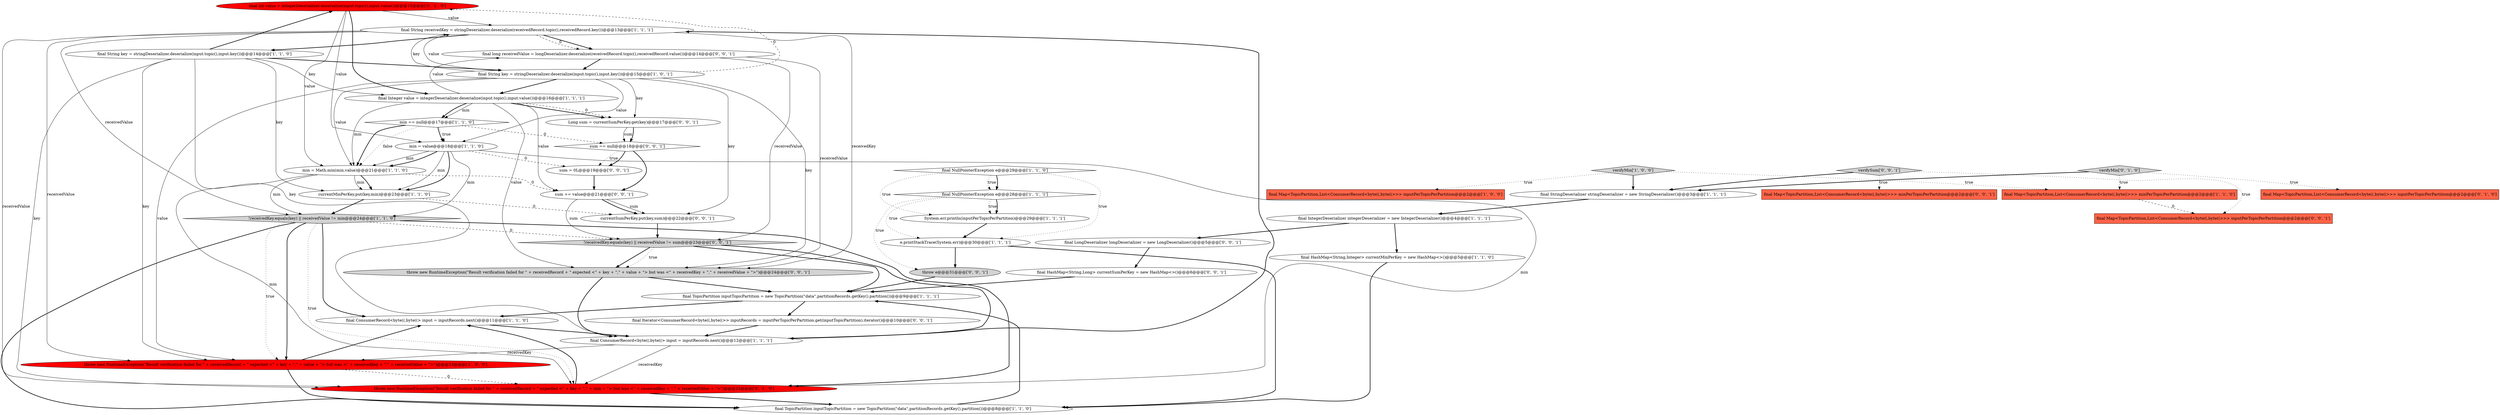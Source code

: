 digraph {
24 [style = filled, label = "final int value = integerDeserializer.deserialize(input.topic(),input.value())@@@15@@@['0', '1', '0']", fillcolor = red, shape = ellipse image = "AAA1AAABBB2BBB"];
38 [style = filled, label = "final Map<TopicPartition,List<ConsumerRecord<byte((,byte((>>> inputPerTopicPerPartition@@@2@@@['0', '0', '1']", fillcolor = tomato, shape = box image = "AAA0AAABBB3BBB"];
9 [style = filled, label = "final Map<TopicPartition,List<ConsumerRecord<byte((,byte((>>> minPerTopicPerPartition@@@2@@@['1', '1', '0']", fillcolor = tomato, shape = box image = "AAA0AAABBB1BBB"];
23 [style = filled, label = "verifyMin['1', '0', '0']", fillcolor = lightgray, shape = diamond image = "AAA0AAABBB1BBB"];
37 [style = filled, label = "final long receivedValue = longDeserializer.deserialize(receivedRecord.topic(),receivedRecord.value())@@@14@@@['0', '0', '1']", fillcolor = white, shape = ellipse image = "AAA0AAABBB3BBB"];
32 [style = filled, label = "final LongDeserializer longDeserializer = new LongDeserializer()@@@5@@@['0', '0', '1']", fillcolor = white, shape = ellipse image = "AAA0AAABBB3BBB"];
12 [style = filled, label = "final IntegerDeserializer integerDeserializer = new IntegerDeserializer()@@@4@@@['1', '1', '1']", fillcolor = white, shape = ellipse image = "AAA0AAABBB1BBB"];
39 [style = filled, label = "Long sum = currentSumPerKey.get(key)@@@17@@@['0', '0', '1']", fillcolor = white, shape = ellipse image = "AAA0AAABBB3BBB"];
30 [style = filled, label = "final Map<TopicPartition,List<ConsumerRecord<byte((,byte((>>> minPerTopicPerPartition@@@2@@@['0', '0', '1']", fillcolor = tomato, shape = box image = "AAA0AAABBB3BBB"];
15 [style = filled, label = "currentMinPerKey.put(key,min)@@@23@@@['1', '1', '0']", fillcolor = white, shape = ellipse image = "AAA0AAABBB1BBB"];
2 [style = filled, label = "!receivedKey.equals(key) || receivedValue != min@@@24@@@['1', '1', '0']", fillcolor = lightgray, shape = diamond image = "AAA0AAABBB1BBB"];
3 [style = filled, label = "min == null@@@17@@@['1', '1', '0']", fillcolor = white, shape = diamond image = "AAA0AAABBB1BBB"];
11 [style = filled, label = "e.printStackTrace(System.err)@@@30@@@['1', '1', '1']", fillcolor = white, shape = ellipse image = "AAA0AAABBB1BBB"];
14 [style = filled, label = "final TopicPartition inputTopicPartition = new TopicPartition(\"data\",partitionRecords.getKey().partition())@@@8@@@['1', '1', '0']", fillcolor = white, shape = ellipse image = "AAA0AAABBB1BBB"];
5 [style = filled, label = "final String receivedKey = stringDeserializer.deserialize(receivedRecord.topic(),receivedRecord.key())@@@13@@@['1', '1', '1']", fillcolor = white, shape = ellipse image = "AAA0AAABBB1BBB"];
13 [style = filled, label = "final TopicPartition inputTopicPartition = new TopicPartition(\"data\",partitionRecords.getKey().partition())@@@9@@@['1', '1', '1']", fillcolor = white, shape = ellipse image = "AAA0AAABBB1BBB"];
27 [style = filled, label = "throw new RuntimeException(\"Result verification failed for \" + receivedRecord + \" expected <\" + key + \",\" + min + \"> but was <\" + receivedKey + \",\" + receivedValue + \">\")@@@25@@@['0', '1', '0']", fillcolor = red, shape = ellipse image = "AAA1AAABBB2BBB"];
36 [style = filled, label = "final HashMap<String,Long> currentSumPerKey = new HashMap<>()@@@6@@@['0', '0', '1']", fillcolor = white, shape = ellipse image = "AAA0AAABBB3BBB"];
0 [style = filled, label = "final Integer value = integerDeserializer.deserialize(input.topic(),input.value())@@@16@@@['1', '1', '1']", fillcolor = white, shape = ellipse image = "AAA0AAABBB1BBB"];
40 [style = filled, label = "sum == null@@@18@@@['0', '0', '1']", fillcolor = white, shape = diamond image = "AAA0AAABBB3BBB"];
42 [style = filled, label = "!receivedKey.equals(key) || receivedValue != sum@@@23@@@['0', '0', '1']", fillcolor = lightgray, shape = diamond image = "AAA0AAABBB3BBB"];
17 [style = filled, label = "final String key = stringDeserializer.deserialize(input.topic(),input.key())@@@15@@@['1', '0', '1']", fillcolor = white, shape = ellipse image = "AAA0AAABBB1BBB"];
29 [style = filled, label = "verifySum['0', '0', '1']", fillcolor = lightgray, shape = diamond image = "AAA0AAABBB3BBB"];
4 [style = filled, label = "final Map<TopicPartition,List<ConsumerRecord<byte((,byte((>>> inputPerTopicPerPartition@@@2@@@['1', '0', '0']", fillcolor = tomato, shape = box image = "AAA0AAABBB1BBB"];
22 [style = filled, label = "final String key = stringDeserializer.deserialize(input.topic(),input.key())@@@14@@@['1', '1', '0']", fillcolor = white, shape = ellipse image = "AAA0AAABBB1BBB"];
34 [style = filled, label = "currentSumPerKey.put(key,sum)@@@22@@@['0', '0', '1']", fillcolor = white, shape = ellipse image = "AAA0AAABBB3BBB"];
18 [style = filled, label = "throw new RuntimeException(\"Result verification failed for \" + receivedRecord + \" expected <\" + key + \",\" + value + \"> but was <\" + receivedKey + \",\" + receivedValue + \">\")@@@23@@@['1', '0', '0']", fillcolor = red, shape = ellipse image = "AAA1AAABBB1BBB"];
19 [style = filled, label = "final ConsumerRecord<byte((,byte((> input = inputRecords.next()@@@11@@@['1', '1', '0']", fillcolor = white, shape = ellipse image = "AAA0AAABBB1BBB"];
20 [style = filled, label = "final StringDeserializer stringDeserializer = new StringDeserializer()@@@3@@@['1', '1', '1']", fillcolor = white, shape = ellipse image = "AAA0AAABBB1BBB"];
28 [style = filled, label = "sum += value@@@21@@@['0', '0', '1']", fillcolor = white, shape = ellipse image = "AAA0AAABBB3BBB"];
7 [style = filled, label = "final HashMap<String,Integer> currentMinPerKey = new HashMap<>()@@@5@@@['1', '1', '0']", fillcolor = white, shape = ellipse image = "AAA0AAABBB1BBB"];
35 [style = filled, label = "final Iterator<ConsumerRecord<byte((,byte((>> inputRecords = inputPerTopicPerPartition.get(inputTopicPartition).iterator()@@@10@@@['0', '0', '1']", fillcolor = white, shape = ellipse image = "AAA0AAABBB3BBB"];
33 [style = filled, label = "throw e@@@31@@@['0', '0', '1']", fillcolor = lightgray, shape = ellipse image = "AAA0AAABBB3BBB"];
8 [style = filled, label = "final NullPointerException e@@@29@@@['1', '1', '0']", fillcolor = white, shape = diamond image = "AAA0AAABBB1BBB"];
1 [style = filled, label = "min = value@@@18@@@['1', '1', '0']", fillcolor = white, shape = ellipse image = "AAA0AAABBB1BBB"];
26 [style = filled, label = "verifyMin['0', '1', '0']", fillcolor = lightgray, shape = diamond image = "AAA0AAABBB2BBB"];
31 [style = filled, label = "throw new RuntimeException(\"Result verification failed for \" + receivedRecord + \" expected <\" + key + \",\" + value + \"> but was <\" + receivedKey + \",\" + receivedValue + \">\")@@@24@@@['0', '0', '1']", fillcolor = lightgray, shape = ellipse image = "AAA0AAABBB3BBB"];
10 [style = filled, label = "min = Math.min(min,value)@@@21@@@['1', '1', '0']", fillcolor = white, shape = ellipse image = "AAA0AAABBB1BBB"];
6 [style = filled, label = "final ConsumerRecord<byte((,byte((> input = inputRecords.next()@@@12@@@['1', '1', '1']", fillcolor = white, shape = ellipse image = "AAA0AAABBB1BBB"];
25 [style = filled, label = "final Map<TopicPartition,List<ConsumerRecord<byte((,byte((>>> inputPerTopicPerPartition@@@2@@@['0', '1', '0']", fillcolor = tomato, shape = box image = "AAA0AAABBB2BBB"];
41 [style = filled, label = "sum = 0L@@@19@@@['0', '0', '1']", fillcolor = white, shape = ellipse image = "AAA0AAABBB3BBB"];
16 [style = filled, label = "final NullPointerException e@@@28@@@['1', '1', '1']", fillcolor = white, shape = diamond image = "AAA0AAABBB1BBB"];
21 [style = filled, label = "System.err.println(inputPerTopicPerPartition)@@@29@@@['1', '1', '1']", fillcolor = white, shape = ellipse image = "AAA0AAABBB1BBB"];
2->42 [style = dashed, label="0"];
8->16 [style = bold, label=""];
6->18 [style = solid, label="receivedKey"];
3->40 [style = dashed, label="0"];
17->31 [style = solid, label="key"];
11->14 [style = bold, label=""];
17->24 [style = dashed, label="0"];
8->16 [style = dotted, label="true"];
10->28 [style = dashed, label="0"];
17->1 [style = solid, label="value"];
0->3 [style = solid, label="min"];
2->18 [style = dotted, label="true"];
12->7 [style = bold, label=""];
41->28 [style = bold, label=""];
7->14 [style = bold, label=""];
6->27 [style = solid, label="receivedKey"];
23->4 [style = dotted, label="true"];
31->6 [style = bold, label=""];
24->10 [style = solid, label="value"];
0->31 [style = solid, label="value"];
2->14 [style = bold, label=""];
11->33 [style = bold, label=""];
39->40 [style = solid, label="sum"];
27->19 [style = bold, label=""];
17->5 [style = solid, label="key"];
5->37 [style = bold, label=""];
40->41 [style = dotted, label="true"];
0->3 [style = bold, label=""];
15->34 [style = dashed, label="0"];
24->0 [style = bold, label=""];
10->27 [style = solid, label="min"];
37->31 [style = solid, label="receivedValue"];
18->19 [style = bold, label=""];
22->15 [style = solid, label="key"];
2->18 [style = bold, label=""];
42->31 [style = bold, label=""];
34->42 [style = bold, label=""];
26->9 [style = dotted, label="true"];
19->6 [style = bold, label=""];
33->13 [style = bold, label=""];
23->9 [style = dotted, label="true"];
16->33 [style = dotted, label="true"];
0->37 [style = solid, label="value"];
3->10 [style = bold, label=""];
29->20 [style = bold, label=""];
0->28 [style = solid, label="value"];
21->11 [style = bold, label=""];
2->27 [style = dotted, label="true"];
22->17 [style = bold, label=""];
2->27 [style = bold, label=""];
32->36 [style = bold, label=""];
16->21 [style = dotted, label="true"];
16->11 [style = dotted, label="true"];
5->22 [style = bold, label=""];
3->1 [style = dotted, label="true"];
26->20 [style = bold, label=""];
5->37 [style = dashed, label="0"];
0->39 [style = bold, label=""];
23->20 [style = bold, label=""];
10->2 [style = solid, label="min"];
3->1 [style = bold, label=""];
27->14 [style = bold, label=""];
8->21 [style = dotted, label="true"];
31->13 [style = bold, label=""];
18->27 [style = dashed, label="0"];
12->32 [style = bold, label=""];
1->27 [style = solid, label="min"];
22->6 [style = solid, label="key"];
22->0 [style = solid, label="key"];
17->18 [style = solid, label="value"];
6->5 [style = bold, label=""];
24->1 [style = solid, label="value"];
13->19 [style = bold, label=""];
36->13 [style = bold, label=""];
3->10 [style = dotted, label="false"];
17->0 [style = bold, label=""];
28->42 [style = solid, label="sum"];
39->40 [style = bold, label=""];
8->11 [style = dotted, label="true"];
1->10 [style = solid, label="min"];
37->42 [style = solid, label="receivedValue"];
14->13 [style = bold, label=""];
1->15 [style = solid, label="min"];
28->34 [style = solid, label="sum"];
5->18 [style = solid, label="receivedValue"];
9->38 [style = dashed, label="0"];
1->2 [style = solid, label="min"];
17->39 [style = solid, label="key"];
24->5 [style = solid, label="value"];
15->2 [style = bold, label=""];
42->13 [style = bold, label=""];
2->19 [style = bold, label=""];
22->27 [style = solid, label="key"];
10->15 [style = bold, label=""];
28->34 [style = bold, label=""];
35->6 [style = bold, label=""];
26->25 [style = dotted, label="true"];
5->27 [style = solid, label="receivedValue"];
1->15 [style = bold, label=""];
37->17 [style = bold, label=""];
22->18 [style = solid, label="key"];
42->31 [style = dotted, label="true"];
29->38 [style = dotted, label="true"];
40->28 [style = bold, label=""];
0->39 [style = dashed, label="0"];
1->41 [style = dashed, label="0"];
17->34 [style = solid, label="key"];
5->31 [style = solid, label="receivedKey"];
17->10 [style = solid, label="value"];
42->6 [style = bold, label=""];
0->10 [style = solid, label="min"];
16->21 [style = bold, label=""];
20->12 [style = bold, label=""];
40->41 [style = bold, label=""];
5->2 [style = solid, label="receivedValue"];
29->30 [style = dotted, label="true"];
22->24 [style = bold, label=""];
10->15 [style = solid, label="min"];
1->10 [style = bold, label=""];
13->35 [style = bold, label=""];
18->14 [style = bold, label=""];
17->5 [style = solid, label="value"];
}
